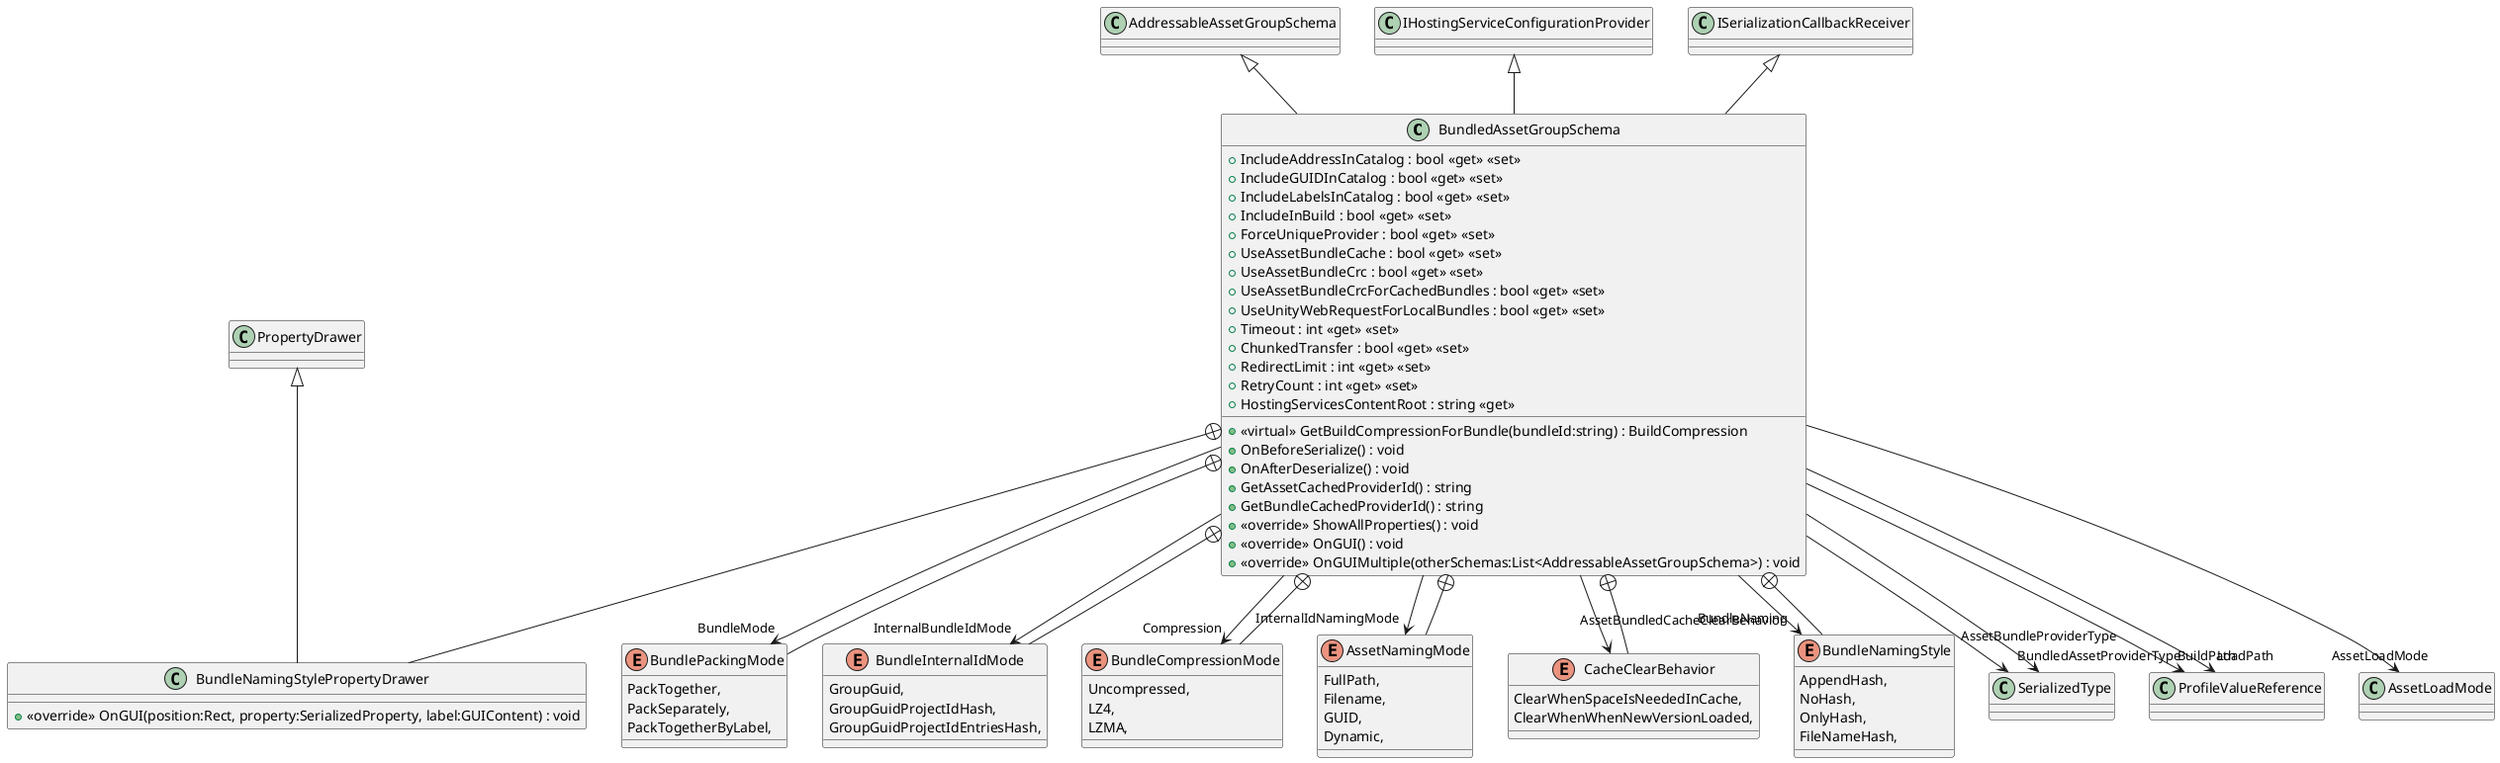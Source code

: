 @startuml
class BundledAssetGroupSchema {
    + IncludeAddressInCatalog : bool <<get>> <<set>>
    + IncludeGUIDInCatalog : bool <<get>> <<set>>
    + IncludeLabelsInCatalog : bool <<get>> <<set>>
    + <<virtual>> GetBuildCompressionForBundle(bundleId:string) : BuildCompression
    + IncludeInBuild : bool <<get>> <<set>>
    + ForceUniqueProvider : bool <<get>> <<set>>
    + UseAssetBundleCache : bool <<get>> <<set>>
    + UseAssetBundleCrc : bool <<get>> <<set>>
    + UseAssetBundleCrcForCachedBundles : bool <<get>> <<set>>
    + UseUnityWebRequestForLocalBundles : bool <<get>> <<set>>
    + Timeout : int <<get>> <<set>>
    + ChunkedTransfer : bool <<get>> <<set>>
    + RedirectLimit : int <<get>> <<set>>
    + RetryCount : int <<get>> <<set>>
    + HostingServicesContentRoot : string <<get>>
    + OnBeforeSerialize() : void
    + OnAfterDeserialize() : void
    + GetAssetCachedProviderId() : string
    + GetBundleCachedProviderId() : string
    + <<override>> ShowAllProperties() : void
    + <<override>> OnGUI() : void
    + <<override>> OnGUIMultiple(otherSchemas:List<AddressableAssetGroupSchema>) : void
}
enum BundlePackingMode {
    PackTogether,
    PackSeparately,
    PackTogetherByLabel,
}
enum BundleInternalIdMode {
    GroupGuid,
    GroupGuidProjectIdHash,
    GroupGuidProjectIdEntriesHash,
}
enum BundleCompressionMode {
    Uncompressed,
    LZ4,
    LZMA,
}
enum AssetNamingMode {
    FullPath,
    Filename,
    GUID,
    Dynamic,
}
enum CacheClearBehavior {
    ClearWhenSpaceIsNeededInCache,
    ClearWhenWhenNewVersionLoaded,
}
enum BundleNamingStyle {
    AppendHash,
    NoHash,
    OnlyHash,
    FileNameHash,
}
class BundleNamingStylePropertyDrawer {
    + <<override>> OnGUI(position:Rect, property:SerializedProperty, label:GUIContent) : void
}
AddressableAssetGroupSchema <|-- BundledAssetGroupSchema
IHostingServiceConfigurationProvider <|-- BundledAssetGroupSchema
ISerializationCallbackReceiver <|-- BundledAssetGroupSchema
BundledAssetGroupSchema --> "InternalBundleIdMode" BundleInternalIdMode
BundledAssetGroupSchema --> "Compression" BundleCompressionMode
BundledAssetGroupSchema --> "InternalIdNamingMode" AssetNamingMode
BundledAssetGroupSchema --> "AssetBundledCacheClearBehavior" CacheClearBehavior
BundledAssetGroupSchema --> "BundledAssetProviderType" SerializedType
BundledAssetGroupSchema --> "BuildPath" ProfileValueReference
BundledAssetGroupSchema --> "LoadPath" ProfileValueReference
BundledAssetGroupSchema --> "BundleMode" BundlePackingMode
BundledAssetGroupSchema --> "AssetBundleProviderType" SerializedType
BundledAssetGroupSchema --> "BundleNaming" BundleNamingStyle
BundledAssetGroupSchema --> "AssetLoadMode" AssetLoadMode
BundledAssetGroupSchema +-- BundlePackingMode
BundledAssetGroupSchema +-- BundleInternalIdMode
BundledAssetGroupSchema +-- BundleCompressionMode
BundledAssetGroupSchema +-- AssetNamingMode
BundledAssetGroupSchema +-- CacheClearBehavior
BundledAssetGroupSchema +-- BundleNamingStyle
BundledAssetGroupSchema +-- BundleNamingStylePropertyDrawer
PropertyDrawer <|-- BundleNamingStylePropertyDrawer
@enduml

